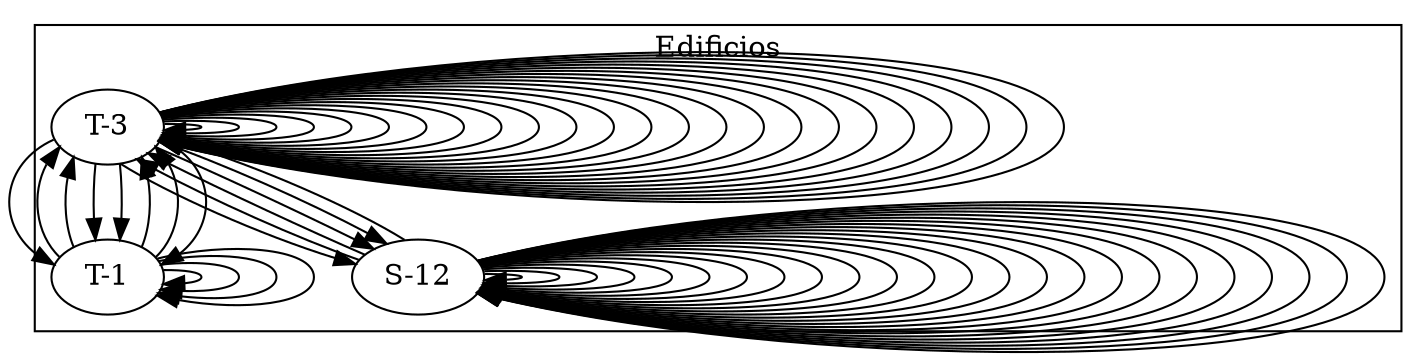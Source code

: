 digraph G{
subgraph cluster{
label="Edificios";
"T-3";
"T-3" -> "T-3";
"T-3" -> "T-3";
"T-3" -> "T-1";
"T-1" -> "T-3";
"T-1" -> "T-1";
"T-1" -> "T-1";
"T-1" -> "T-3";
"T-3" -> "T-1";
"T-3" -> "T-3";
"T-3" -> "T-3";
"T-3" -> "T-1";
"T-1" -> "T-3";
"T-1" -> "T-1";
"T-1" -> "T-1";
"T-1" -> "T-3";
"T-3" -> "T-1";
"T-3" -> "T-3";
"T-3" -> "T-3";
"T-3" -> "T-3";
"T-3" -> "T-3";
"T-3" -> "T-3";
"T-3" -> "T-3";
"T-3" -> "T-3";
"T-3" -> "T-3";
"T-3" -> "T-3";
"T-3" -> "T-3";
"T-3" -> "T-3";
"T-3" -> "T-3";
"T-3" -> "T-3";
"T-3" -> "T-3";
"T-3" -> "S-12";
"S-12" -> "T-3";
"S-12" -> "S-12";
"S-12" -> "S-12";
"S-12" -> "S-12";
"S-12" -> "S-12";
"S-12" -> "S-12";
"S-12" -> "S-12";
"S-12" -> "S-12";
"S-12" -> "S-12";
"S-12" -> "S-12";
"S-12" -> "S-12";
"S-12" -> "S-12";
"S-12" -> "S-12";
"S-12" -> "T-3";
"T-3" -> "S-12";
"T-3" -> "T-3";
"T-3" -> "T-3";
"T-3" -> "T-3";
"T-3" -> "T-3";
"T-3" -> "T-3";
"T-3" -> "T-3";
"T-3" -> "S-12";
"S-12" -> "T-3";
"S-12" -> "S-12";
"S-12" -> "S-12";
"S-12" -> "S-12";
"S-12" -> "S-12";
"S-12" -> "S-12";
"S-12" -> "S-12";
"S-12" -> "S-12";
"S-12" -> "S-12";
"S-12" -> "S-12";
"S-12" -> "S-12";
"S-12" -> "S-12";
"S-12" -> "S-12";
"S-12";
}
}

